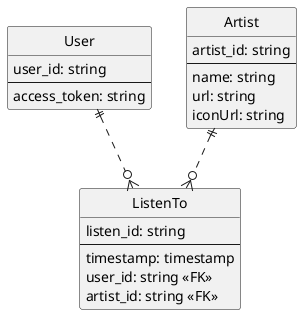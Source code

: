 @startuml 

hide circle

entity "User" {
    user_id: string
    --
    access_token: string
}

entity "Artist" {
  artist_id: string
  --
  name: string
  url: string
  iconUrl: string
}

entity "ListenTo" {
  listen_id: string
  --
  timestamp: timestamp
  user_id: string <<FK>>
  artist_id: string <<FK>>
}

User ||..o{ ListenTo
Artist ||..o{ ListenTo
@enduml